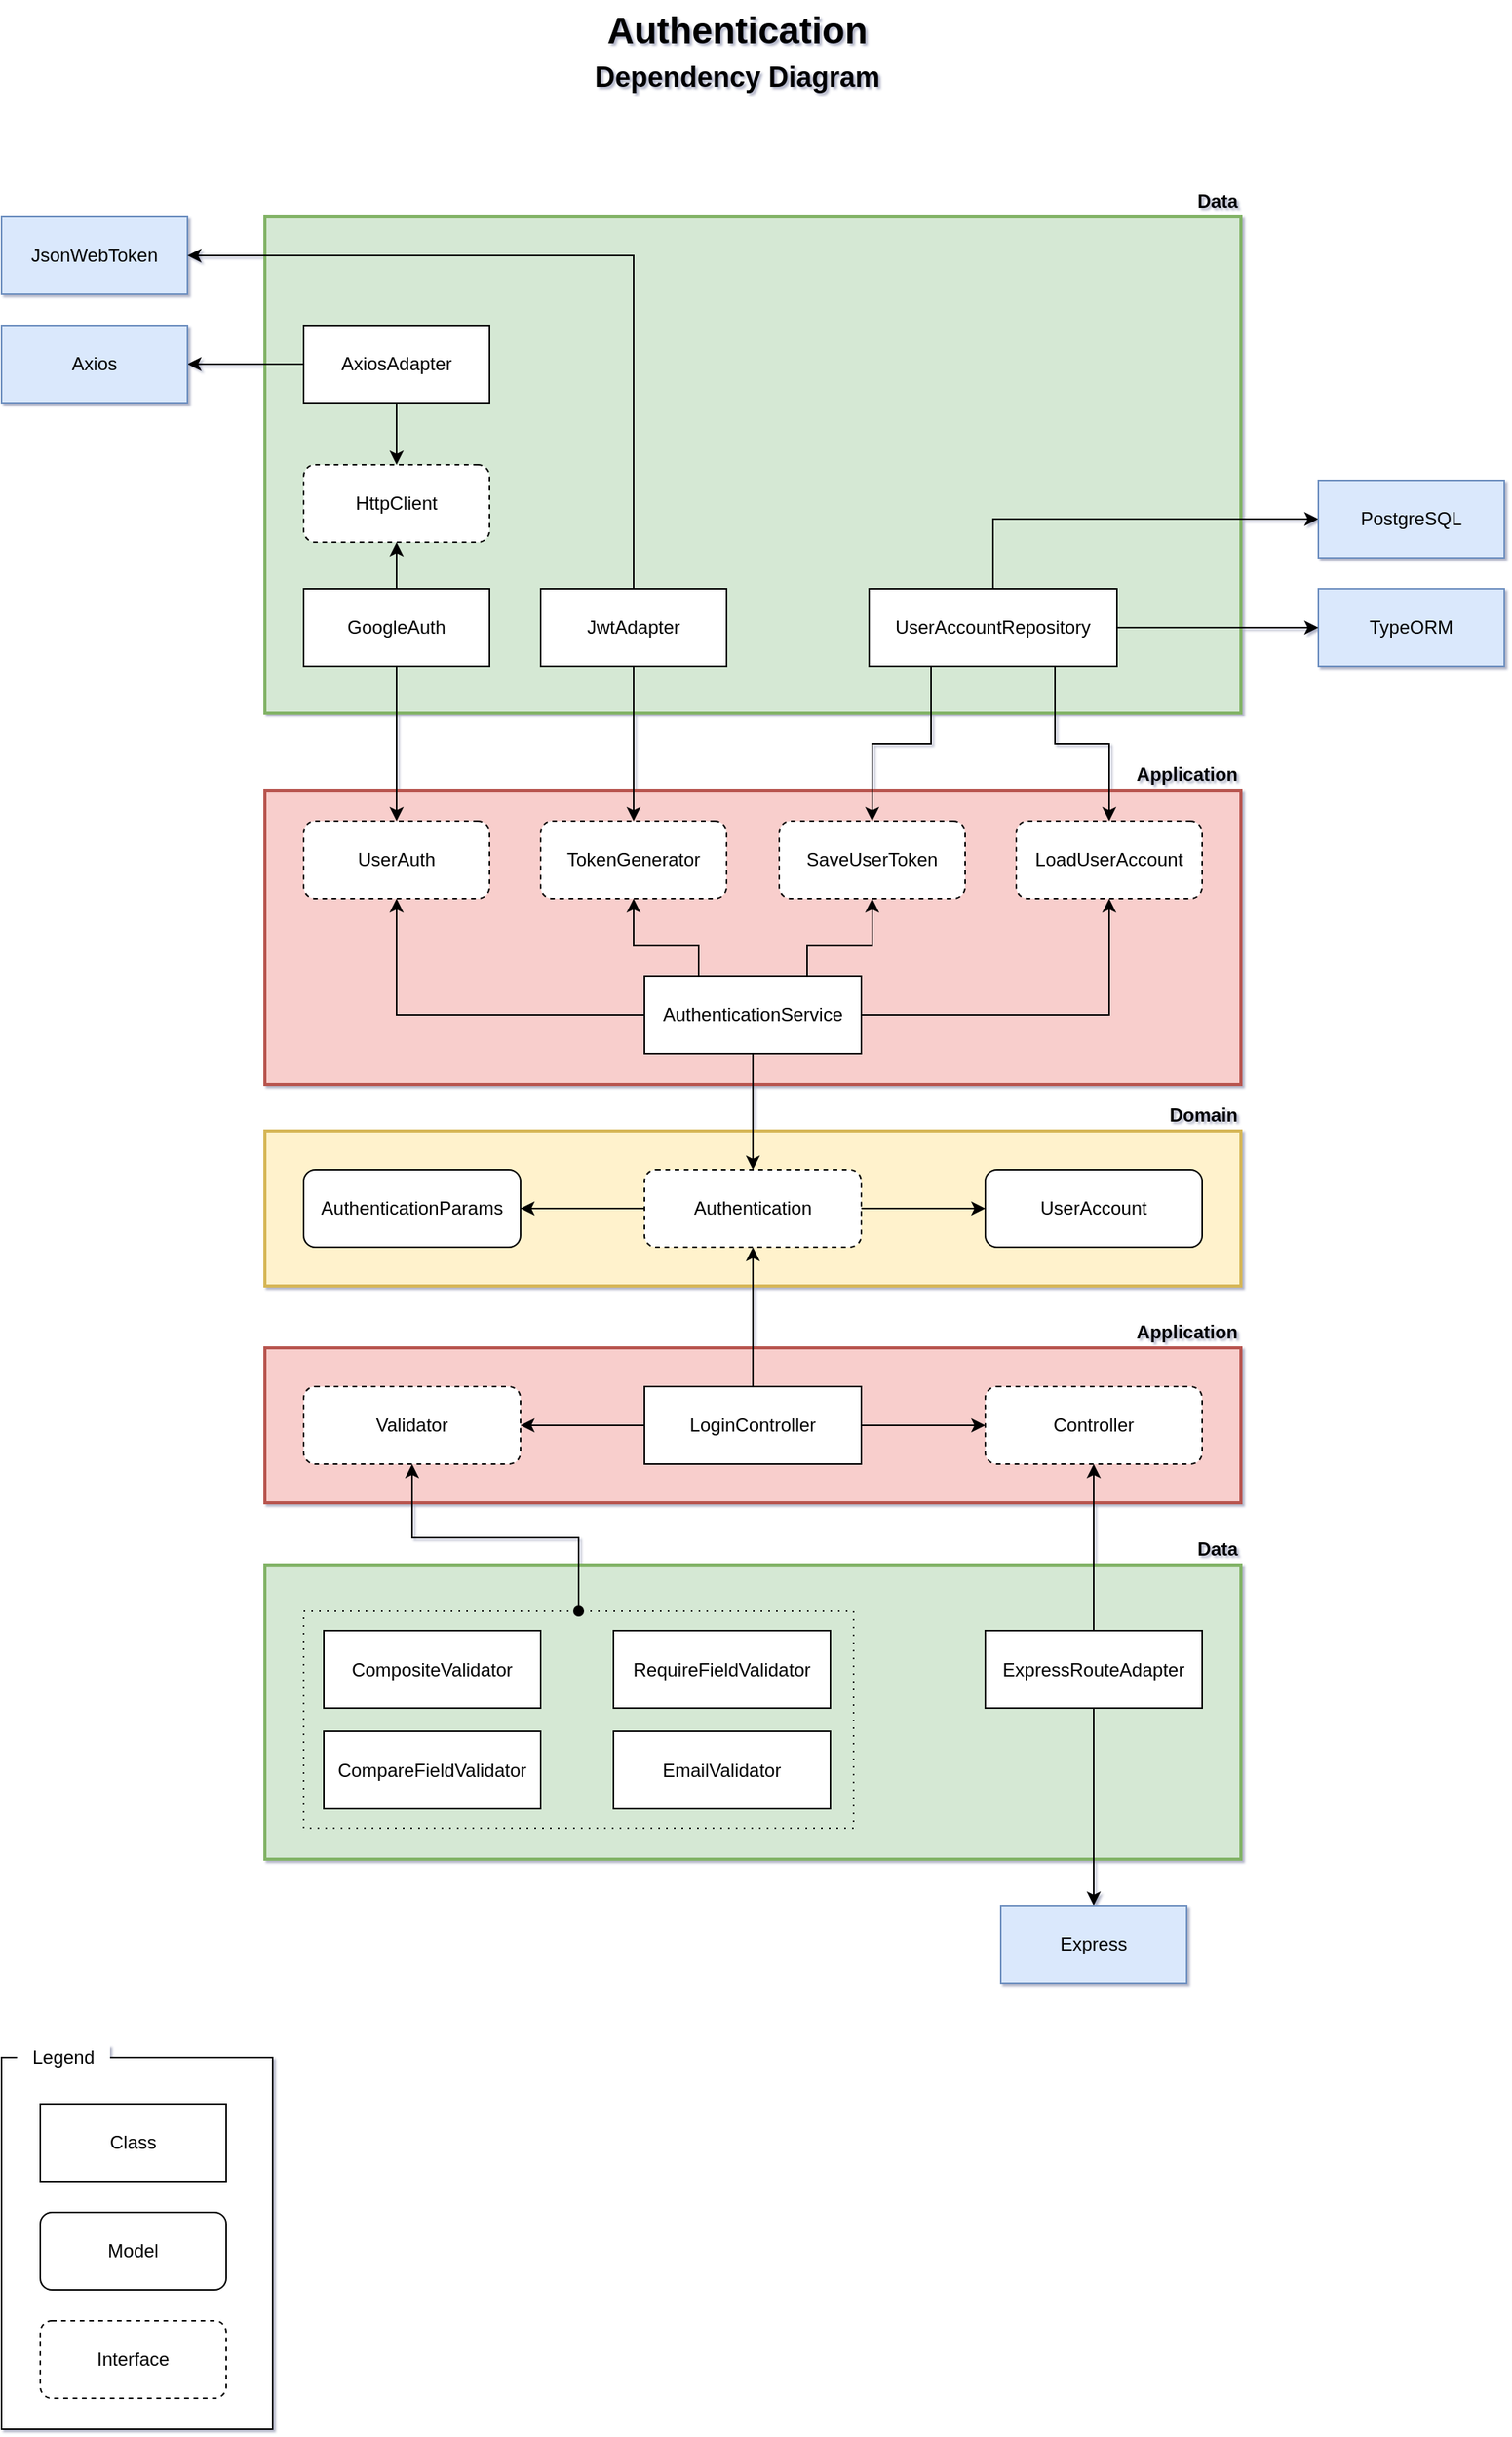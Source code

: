 <mxfile version="24.8.4" pages="2">
  <diagram name="authentication-clean" id="iyGZp5jmrZklqUcgRUE-">
    <mxGraphModel dx="1793" dy="983" grid="1" gridSize="10" guides="1" tooltips="1" connect="1" arrows="1" fold="1" page="1" pageScale="1" pageWidth="1169" pageHeight="1654" background="none" math="0" shadow="1">
      <root>
        <mxCell id="0" />
        <mxCell id="1" parent="0" />
        <mxCell id="52UlTI5E3R-9yA0iNUfM-1" value="" style="rounded=0;whiteSpace=wrap;html=1;strokeWidth=2;fillColor=#d5e8d4;strokeColor=#82b366;" vertex="1" parent="1">
          <mxGeometry x="280" y="1050" width="630" height="190" as="geometry" />
        </mxCell>
        <mxCell id="oHMy6-n7_zH8ps89INQ7-1" value="" style="rounded=0;whiteSpace=wrap;html=1;strokeWidth=2;fillColor=#f8cecc;strokeColor=#b85450;" parent="1" vertex="1">
          <mxGeometry x="280" y="550" width="630" height="190" as="geometry" />
        </mxCell>
        <mxCell id="yixODS26HITTkWKWrakN-14" value="" style="rounded=0;whiteSpace=wrap;html=1;strokeWidth=2;fillColor=#d5e8d4;strokeColor=#82b366;" parent="1" vertex="1">
          <mxGeometry x="280" y="180" width="630" height="320" as="geometry" />
        </mxCell>
        <mxCell id="gKhw4Je1qJ6hsbhi2J0A-1" value="" style="rounded=0;whiteSpace=wrap;html=1;strokeWidth=2;fillColor=#fff2cc;strokeColor=#d6b656;" parent="1" vertex="1">
          <mxGeometry x="280" y="770" width="630" height="100" as="geometry" />
        </mxCell>
        <mxCell id="gKhw4Je1qJ6hsbhi2J0A-14" style="edgeStyle=orthogonalEdgeStyle;rounded=0;orthogonalLoop=1;jettySize=auto;html=1;entryX=0;entryY=0.5;entryDx=0;entryDy=0;" parent="1" source="gKhw4Je1qJ6hsbhi2J0A-3" target="gKhw4Je1qJ6hsbhi2J0A-4" edge="1">
          <mxGeometry relative="1" as="geometry" />
        </mxCell>
        <mxCell id="gKhw4Je1qJ6hsbhi2J0A-15" style="edgeStyle=orthogonalEdgeStyle;rounded=0;orthogonalLoop=1;jettySize=auto;html=1;" parent="1" source="gKhw4Je1qJ6hsbhi2J0A-3" target="gKhw4Je1qJ6hsbhi2J0A-6" edge="1">
          <mxGeometry relative="1" as="geometry" />
        </mxCell>
        <mxCell id="gKhw4Je1qJ6hsbhi2J0A-3" value="Authentication" style="rounded=1;whiteSpace=wrap;html=1;dashed=1;" parent="1" vertex="1">
          <mxGeometry x="525" y="795" width="140" height="50" as="geometry" />
        </mxCell>
        <mxCell id="gKhw4Je1qJ6hsbhi2J0A-4" value="UserAccount" style="rounded=1;whiteSpace=wrap;html=1;glass=0;shadow=0;" parent="1" vertex="1">
          <mxGeometry x="745" y="795" width="140" height="50" as="geometry" />
        </mxCell>
        <mxCell id="gKhw4Je1qJ6hsbhi2J0A-6" value="AuthenticationParams" style="rounded=1;whiteSpace=wrap;html=1;glass=0;shadow=0;" parent="1" vertex="1">
          <mxGeometry x="305" y="795" width="140" height="50" as="geometry" />
        </mxCell>
        <mxCell id="gKhw4Je1qJ6hsbhi2J0A-7" value="" style="rounded=0;whiteSpace=wrap;html=1;strokeWidth=2;fillColor=#f8cecc;strokeColor=#b85450;fontSize=10;" parent="1" vertex="1">
          <mxGeometry x="280" y="910" width="630" height="100" as="geometry" />
        </mxCell>
        <mxCell id="gKhw4Je1qJ6hsbhi2J0A-10" value="Application" style="text;html=1;strokeColor=none;fillColor=none;align=right;verticalAlign=middle;whiteSpace=wrap;rounded=0;fontSize=12;fontStyle=1" parent="1" vertex="1">
          <mxGeometry x="750" y="890" width="160" height="20" as="geometry" />
        </mxCell>
        <mxCell id="gKhw4Je1qJ6hsbhi2J0A-17" style="edgeStyle=orthogonalEdgeStyle;rounded=0;orthogonalLoop=1;jettySize=auto;html=1;entryX=0;entryY=0.5;entryDx=0;entryDy=0;" parent="1" source="gKhw4Je1qJ6hsbhi2J0A-11" target="gKhw4Je1qJ6hsbhi2J0A-16" edge="1">
          <mxGeometry relative="1" as="geometry" />
        </mxCell>
        <mxCell id="gKhw4Je1qJ6hsbhi2J0A-19" style="edgeStyle=orthogonalEdgeStyle;rounded=0;orthogonalLoop=1;jettySize=auto;html=1;entryX=1;entryY=0.5;entryDx=0;entryDy=0;" parent="1" source="gKhw4Je1qJ6hsbhi2J0A-11" target="gKhw4Je1qJ6hsbhi2J0A-18" edge="1">
          <mxGeometry relative="1" as="geometry" />
        </mxCell>
        <mxCell id="LERfh-It_sYKTg9gHOGU-1" style="edgeStyle=orthogonalEdgeStyle;rounded=0;orthogonalLoop=1;jettySize=auto;html=1;entryX=0.5;entryY=1;entryDx=0;entryDy=0;" parent="1" source="gKhw4Je1qJ6hsbhi2J0A-11" target="gKhw4Je1qJ6hsbhi2J0A-3" edge="1">
          <mxGeometry relative="1" as="geometry" />
        </mxCell>
        <mxCell id="gKhw4Je1qJ6hsbhi2J0A-11" value="LoginController" style="rounded=0;whiteSpace=wrap;html=1;" parent="1" vertex="1">
          <mxGeometry x="525" y="935" width="140" height="50" as="geometry" />
        </mxCell>
        <mxCell id="gKhw4Je1qJ6hsbhi2J0A-16" value="Controller" style="rounded=1;whiteSpace=wrap;html=1;dashed=1;" parent="1" vertex="1">
          <mxGeometry x="745" y="935" width="140" height="50" as="geometry" />
        </mxCell>
        <mxCell id="gKhw4Je1qJ6hsbhi2J0A-18" value="Validator" style="rounded=1;whiteSpace=wrap;html=1;dashed=1;" parent="1" vertex="1">
          <mxGeometry x="305" y="935" width="140" height="50" as="geometry" />
        </mxCell>
        <mxCell id="LERfh-It_sYKTg9gHOGU-7" style="edgeStyle=orthogonalEdgeStyle;rounded=0;orthogonalLoop=1;jettySize=auto;html=1;entryX=0.5;entryY=0;entryDx=0;entryDy=0;" parent="1" source="LERfh-It_sYKTg9gHOGU-6" target="gKhw4Je1qJ6hsbhi2J0A-3" edge="1">
          <mxGeometry relative="1" as="geometry" />
        </mxCell>
        <mxCell id="LERfh-It_sYKTg9gHOGU-15" style="edgeStyle=orthogonalEdgeStyle;rounded=0;orthogonalLoop=1;jettySize=auto;html=1;entryX=0.5;entryY=1;entryDx=0;entryDy=0;exitX=0.25;exitY=0;exitDx=0;exitDy=0;exitPerimeter=0;" parent="1" source="LERfh-It_sYKTg9gHOGU-6" target="LERfh-It_sYKTg9gHOGU-11" edge="1">
          <mxGeometry relative="1" as="geometry">
            <Array as="points">
              <mxPoint x="578" y="670" />
              <mxPoint x="578" y="690" />
              <mxPoint x="560" y="690" />
              <mxPoint x="560" y="650" />
              <mxPoint x="518" y="650" />
            </Array>
          </mxGeometry>
        </mxCell>
        <mxCell id="LERfh-It_sYKTg9gHOGU-16" style="edgeStyle=orthogonalEdgeStyle;rounded=0;orthogonalLoop=1;jettySize=auto;html=1;entryX=0.5;entryY=1;entryDx=0;entryDy=0;exitX=0.75;exitY=0;exitDx=0;exitDy=0;exitPerimeter=0;" parent="1" source="LERfh-It_sYKTg9gHOGU-6" target="LERfh-It_sYKTg9gHOGU-12" edge="1">
          <mxGeometry relative="1" as="geometry">
            <Array as="points">
              <mxPoint x="630" y="650" />
              <mxPoint x="672" y="650" />
            </Array>
          </mxGeometry>
        </mxCell>
        <mxCell id="LERfh-It_sYKTg9gHOGU-17" style="edgeStyle=orthogonalEdgeStyle;rounded=0;orthogonalLoop=1;jettySize=auto;html=1;entryX=0.5;entryY=1;entryDx=0;entryDy=0;exitX=1;exitY=0.5;exitDx=0;exitDy=0;exitPerimeter=0;" parent="1" source="LERfh-It_sYKTg9gHOGU-6" target="LERfh-It_sYKTg9gHOGU-13" edge="1">
          <mxGeometry relative="1" as="geometry">
            <Array as="points">
              <mxPoint x="825" y="695" />
            </Array>
          </mxGeometry>
        </mxCell>
        <mxCell id="LERfh-It_sYKTg9gHOGU-49" style="edgeStyle=orthogonalEdgeStyle;rounded=0;orthogonalLoop=1;jettySize=auto;html=1;exitX=0;exitY=0.5;exitDx=0;exitDy=0;exitPerimeter=0;" parent="1" source="LERfh-It_sYKTg9gHOGU-6" target="LERfh-It_sYKTg9gHOGU-10" edge="1">
          <mxGeometry relative="1" as="geometry">
            <Array as="points">
              <mxPoint x="365" y="695" />
            </Array>
          </mxGeometry>
        </mxCell>
        <mxCell id="LERfh-It_sYKTg9gHOGU-6" value="AuthenticationService" style="rounded=0;whiteSpace=wrap;html=1;glass=0;shadow=0;points=[[0,0,0,0,0],[0,0.25,0,0,0],[0,0.5,0,0,0],[0,0.75,0,0,0],[0,1,0,0,0],[0.13,0,0,0,0],[0.25,0,0,0,0],[0.25,1,0,0,0],[0.38,0,0,0,0],[0.5,0,0,0,0],[0.5,1,0,0,0],[0.62,0,0,0,0],[0.75,0,0,0,0],[0.75,1,0,0,0],[0.88,0,0,0,0],[1,0,0,0,0],[1,0.25,0,0,0],[1,0.5,0,0,0],[1,0.75,0,0,0],[1,1,0,0,0]];" parent="1" vertex="1">
          <mxGeometry x="525" y="670" width="140" height="50" as="geometry" />
        </mxCell>
        <mxCell id="LERfh-It_sYKTg9gHOGU-10" value="UserAuth" style="rounded=1;whiteSpace=wrap;html=1;dashed=1;flipH=1;" parent="1" vertex="1">
          <mxGeometry x="305" y="570" width="120" height="50" as="geometry" />
        </mxCell>
        <mxCell id="LERfh-It_sYKTg9gHOGU-11" value="TokenGenerator" style="rounded=1;whiteSpace=wrap;html=1;dashed=1;flipH=1;" parent="1" vertex="1">
          <mxGeometry x="458" y="570" width="120" height="50" as="geometry" />
        </mxCell>
        <mxCell id="LERfh-It_sYKTg9gHOGU-12" value="SaveUserToken" style="rounded=1;whiteSpace=wrap;html=1;dashed=1;flipH=1;" parent="1" vertex="1">
          <mxGeometry x="612" y="570" width="120" height="50" as="geometry" />
        </mxCell>
        <mxCell id="LERfh-It_sYKTg9gHOGU-13" value="LoadUserAccount" style="rounded=1;whiteSpace=wrap;html=1;dashed=1;flipH=1;" parent="1" vertex="1">
          <mxGeometry x="765" y="570" width="120" height="50" as="geometry" />
        </mxCell>
        <mxCell id="LERfh-It_sYKTg9gHOGU-26" style="edgeStyle=orthogonalEdgeStyle;rounded=0;orthogonalLoop=1;jettySize=auto;html=1;exitX=0.5;exitY=1;exitDx=0;exitDy=0;exitPerimeter=0;" parent="1" source="u-mnAU9tdNBNZDLYJsx6-3" target="LERfh-It_sYKTg9gHOGU-11" edge="1">
          <mxGeometry relative="1" as="geometry">
            <mxPoint x="518" y="275" as="sourcePoint" />
          </mxGeometry>
        </mxCell>
        <mxCell id="LERfh-It_sYKTg9gHOGU-27" style="edgeStyle=orthogonalEdgeStyle;rounded=0;orthogonalLoop=1;jettySize=auto;html=1;exitX=0.25;exitY=1;exitDx=0;exitDy=0;exitPerimeter=0;" parent="1" source="u-mnAU9tdNBNZDLYJsx6-5" target="LERfh-It_sYKTg9gHOGU-12" edge="1">
          <mxGeometry relative="1" as="geometry">
            <mxPoint x="730" y="275" as="sourcePoint" />
          </mxGeometry>
        </mxCell>
        <mxCell id="LERfh-It_sYKTg9gHOGU-28" style="edgeStyle=orthogonalEdgeStyle;rounded=0;orthogonalLoop=1;jettySize=auto;html=1;exitX=0.75;exitY=1;exitDx=0;exitDy=0;exitPerimeter=0;" parent="1" source="u-mnAU9tdNBNZDLYJsx6-5" target="LERfh-It_sYKTg9gHOGU-13" edge="1">
          <mxGeometry relative="1" as="geometry">
            <mxPoint x="790" y="270" as="sourcePoint" />
          </mxGeometry>
        </mxCell>
        <mxCell id="LERfh-It_sYKTg9gHOGU-40" style="edgeStyle=orthogonalEdgeStyle;rounded=0;orthogonalLoop=1;jettySize=auto;html=1;entryX=0;entryY=0.5;entryDx=0;entryDy=0;exitX=0.5;exitY=0;exitDx=0;exitDy=0;exitPerimeter=0;" parent="1" source="u-mnAU9tdNBNZDLYJsx6-5" target="LERfh-It_sYKTg9gHOGU-37" edge="1">
          <mxGeometry relative="1" as="geometry">
            <mxPoint x="750" y="200" as="sourcePoint" />
          </mxGeometry>
        </mxCell>
        <mxCell id="LERfh-It_sYKTg9gHOGU-25" style="edgeStyle=orthogonalEdgeStyle;rounded=0;orthogonalLoop=1;jettySize=auto;html=1;entryX=0.5;entryY=0;entryDx=0;entryDy=0;exitX=0.5;exitY=1;exitDx=0;exitDy=0;exitPerimeter=0;" parent="1" source="u-mnAU9tdNBNZDLYJsx6-2" target="LERfh-It_sYKTg9gHOGU-10" edge="1">
          <mxGeometry relative="1" as="geometry">
            <mxPoint x="365" y="275" as="sourcePoint" />
          </mxGeometry>
        </mxCell>
        <mxCell id="LERfh-It_sYKTg9gHOGU-30" style="edgeStyle=orthogonalEdgeStyle;rounded=0;orthogonalLoop=1;jettySize=auto;html=1;entryX=0.5;entryY=1;entryDx=0;entryDy=0;exitX=0.5;exitY=0;exitDx=0;exitDy=0;exitPerimeter=0;" parent="1" source="u-mnAU9tdNBNZDLYJsx6-2" target="LERfh-It_sYKTg9gHOGU-29" edge="1">
          <mxGeometry relative="1" as="geometry">
            <mxPoint x="365" y="225" as="sourcePoint" />
          </mxGeometry>
        </mxCell>
        <mxCell id="LERfh-It_sYKTg9gHOGU-29" value="HttpClient" style="rounded=1;whiteSpace=wrap;html=1;dashed=1;flipH=1;" parent="1" vertex="1">
          <mxGeometry x="305" y="340" width="120" height="50" as="geometry" />
        </mxCell>
        <mxCell id="LERfh-It_sYKTg9gHOGU-32" style="edgeStyle=orthogonalEdgeStyle;rounded=0;orthogonalLoop=1;jettySize=auto;html=1;exitX=0.5;exitY=1;exitDx=0;exitDy=0;exitPerimeter=0;" parent="1" source="u-mnAU9tdNBNZDLYJsx6-1" target="LERfh-It_sYKTg9gHOGU-29" edge="1">
          <mxGeometry relative="1" as="geometry">
            <mxPoint x="365" y="90" as="sourcePoint" />
          </mxGeometry>
        </mxCell>
        <mxCell id="LERfh-It_sYKTg9gHOGU-34" style="edgeStyle=orthogonalEdgeStyle;rounded=0;orthogonalLoop=1;jettySize=auto;html=1;entryX=1;entryY=0.5;entryDx=0;entryDy=0;exitX=0;exitY=0.5;exitDx=0;exitDy=0;exitPerimeter=0;" parent="1" source="u-mnAU9tdNBNZDLYJsx6-1" target="LERfh-It_sYKTg9gHOGU-33" edge="1">
          <mxGeometry relative="1" as="geometry">
            <mxPoint x="300" y="65" as="sourcePoint" />
            <Array as="points">
              <mxPoint x="240" y="275" />
              <mxPoint x="240" y="275" />
            </Array>
          </mxGeometry>
        </mxCell>
        <mxCell id="LERfh-It_sYKTg9gHOGU-33" value="Axios" style="rounded=0;whiteSpace=wrap;html=1;glass=0;shadow=0;fillColor=#dae8fc;strokeColor=#6c8ebf;" parent="1" vertex="1">
          <mxGeometry x="110" y="250" width="120" height="50" as="geometry" />
        </mxCell>
        <mxCell id="LERfh-It_sYKTg9gHOGU-35" value="TypeORM" style="rounded=0;whiteSpace=wrap;html=1;glass=0;shadow=0;fillColor=#dae8fc;strokeColor=#6c8ebf;" parent="1" vertex="1">
          <mxGeometry x="960" y="420" width="120" height="50" as="geometry" />
        </mxCell>
        <mxCell id="LERfh-It_sYKTg9gHOGU-36" value="JsonWebToken" style="rounded=0;whiteSpace=wrap;html=1;glass=0;shadow=0;fillColor=#dae8fc;strokeColor=#6c8ebf;" parent="1" vertex="1">
          <mxGeometry x="110" y="180" width="120" height="50" as="geometry" />
        </mxCell>
        <mxCell id="LERfh-It_sYKTg9gHOGU-37" value="PostgreSQL" style="rounded=0;whiteSpace=wrap;html=1;glass=0;shadow=0;fillColor=#dae8fc;strokeColor=#6c8ebf;" parent="1" vertex="1">
          <mxGeometry x="960" y="350" width="120" height="50" as="geometry" />
        </mxCell>
        <mxCell id="LERfh-It_sYKTg9gHOGU-63" style="edgeStyle=orthogonalEdgeStyle;rounded=0;orthogonalLoop=1;jettySize=auto;html=1;entryX=0.5;entryY=1;entryDx=0;entryDy=0;" parent="1" source="LERfh-It_sYKTg9gHOGU-57" target="gKhw4Je1qJ6hsbhi2J0A-16" edge="1">
          <mxGeometry relative="1" as="geometry" />
        </mxCell>
        <mxCell id="LERfh-It_sYKTg9gHOGU-64" style="edgeStyle=orthogonalEdgeStyle;rounded=0;orthogonalLoop=1;jettySize=auto;html=1;" parent="1" source="LERfh-It_sYKTg9gHOGU-57" target="LERfh-It_sYKTg9gHOGU-61" edge="1">
          <mxGeometry relative="1" as="geometry" />
        </mxCell>
        <mxCell id="LERfh-It_sYKTg9gHOGU-57" value="ExpressRouteAdapter" style="rounded=0;whiteSpace=wrap;html=1;flipH=1;" parent="1" vertex="1">
          <mxGeometry x="745" y="1092.5" width="140" height="50" as="geometry" />
        </mxCell>
        <mxCell id="LERfh-It_sYKTg9gHOGU-61" value="Express" style="rounded=0;whiteSpace=wrap;html=1;glass=0;shadow=0;fillColor=#dae8fc;strokeColor=#6c8ebf;" parent="1" vertex="1">
          <mxGeometry x="755" y="1270" width="120" height="50" as="geometry" />
        </mxCell>
        <mxCell id="LERfh-It_sYKTg9gHOGU-66" value="Authentication" style="text;html=1;strokeColor=none;fillColor=none;align=center;verticalAlign=middle;whiteSpace=wrap;rounded=0;fontSize=24;fontStyle=1" parent="1" vertex="1">
          <mxGeometry x="360" y="40" width="450" height="40" as="geometry" />
        </mxCell>
        <mxCell id="LERfh-It_sYKTg9gHOGU-67" value="Dependency Diagram" style="text;html=1;strokeColor=none;fillColor=none;align=center;verticalAlign=middle;whiteSpace=wrap;rounded=0;fontSize=18;fontStyle=1" parent="1" vertex="1">
          <mxGeometry x="365" y="70" width="440" height="40" as="geometry" />
        </mxCell>
        <mxCell id="u-mnAU9tdNBNZDLYJsx6-1" value="AxiosAdapter" style="rounded=0;whiteSpace=wrap;html=1;glass=0;shadow=0;points=[[0,0,0,0,0],[0,0.25,0,0,0],[0,0.5,0,0,0],[0,0.75,0,0,0],[0,1,0,0,0],[0.13,0,0,0,0],[0.25,0,0,0,0],[0.25,1,0,0,0],[0.38,0,0,0,0],[0.5,0,0,0,0],[0.5,1,0,0,0],[0.62,0,0,0,0],[0.75,0,0,0,0],[0.75,1,0,0,0],[0.88,0,0,0,0],[1,0,0,0,0],[1,0.25,0,0,0],[1,0.5,0,0,0],[1,0.75,0,0,0],[1,1,0,0,0]];" parent="1" vertex="1">
          <mxGeometry x="305" y="250" width="120" height="50" as="geometry" />
        </mxCell>
        <mxCell id="u-mnAU9tdNBNZDLYJsx6-2" value="GoogleAuth" style="rounded=0;whiteSpace=wrap;html=1;glass=0;shadow=0;points=[[0,0,0,0,0],[0,0.25,0,0,0],[0,0.5,0,0,0],[0,0.75,0,0,0],[0,1,0,0,0],[0.13,0,0,0,0],[0.25,0,0,0,0],[0.25,1,0,0,0],[0.38,0,0,0,0],[0.5,0,0,0,0],[0.5,1,0,0,0],[0.62,0,0,0,0],[0.75,0,0,0,0],[0.75,1,0,0,0],[0.88,0,0,0,0],[1,0,0,0,0],[1,0.25,0,0,0],[1,0.5,0,0,0],[1,0.75,0,0,0],[1,1,0,0,0]];" parent="1" vertex="1">
          <mxGeometry x="305" y="420" width="120" height="50" as="geometry" />
        </mxCell>
        <mxCell id="u-mnAU9tdNBNZDLYJsx6-3" value="JwtAdapter" style="rounded=0;whiteSpace=wrap;html=1;glass=0;shadow=0;points=[[0,0,0,0,0],[0,0.25,0,0,0],[0,0.5,0,0,0],[0,0.75,0,0,0],[0,1,0,0,0],[0.13,0,0,0,0],[0.25,0,0,0,0],[0.25,1,0,0,0],[0.38,0,0,0,0],[0.5,0,0,0,0],[0.5,1,0,0,0],[0.62,0,0,0,0],[0.75,0,0,0,0],[0.75,1,0,0,0],[0.88,0,0,0,0],[1,0,0,0,0],[1,0.25,0,0,0],[1,0.5,0,0,0],[1,0.75,0,0,0],[1,1,0,0,0]];" parent="1" vertex="1">
          <mxGeometry x="458" y="420" width="120" height="50" as="geometry" />
        </mxCell>
        <mxCell id="u-mnAU9tdNBNZDLYJsx6-5" value="UserAccountRepository" style="rounded=0;whiteSpace=wrap;html=1;glass=0;shadow=0;points=[[0,0,0,0,0],[0,0.25,0,0,0],[0,0.5,0,0,0],[0,0.75,0,0,0],[0,1,0,0,0],[0.13,0,0,0,0],[0.25,0,0,0,0],[0.25,1,0,0,0],[0.38,0,0,0,0],[0.5,0,0,0,0],[0.5,1,0,0,0],[0.62,0,0,0,0],[0.75,0,0,0,0],[0.75,1,0,0,0],[0.88,0,0,0,0],[1,0,0,0,0],[1,0.25,0,0,0],[1,0.5,0,0,0],[1,0.75,0,0,0],[1,1,0,0,0]];" parent="1" vertex="1">
          <mxGeometry x="670" y="420" width="160" height="50" as="geometry" />
        </mxCell>
        <mxCell id="yixODS26HITTkWKWrakN-15" value="Data" style="text;html=1;strokeColor=none;fillColor=none;align=right;verticalAlign=middle;whiteSpace=wrap;rounded=0;fontSize=12;fontStyle=1" parent="1" vertex="1">
          <mxGeometry x="790" y="160" width="120" height="20" as="geometry" />
        </mxCell>
        <mxCell id="yixODS26HITTkWKWrakN-20" style="edgeStyle=orthogonalEdgeStyle;rounded=0;orthogonalLoop=1;jettySize=auto;html=1;entryX=0;entryY=0.5;entryDx=0;entryDy=0;exitX=1;exitY=0.5;exitDx=0;exitDy=0;exitPerimeter=0;" parent="1" source="u-mnAU9tdNBNZDLYJsx6-5" target="LERfh-It_sYKTg9gHOGU-35" edge="1">
          <mxGeometry relative="1" as="geometry" />
        </mxCell>
        <mxCell id="LERfh-It_sYKTg9gHOGU-41" style="edgeStyle=orthogonalEdgeStyle;rounded=0;orthogonalLoop=1;jettySize=auto;html=1;entryX=1;entryY=0.5;entryDx=0;entryDy=0;strokeColor=#000000;jumpStyle=arc;jumpSize=12;" parent="1" source="u-mnAU9tdNBNZDLYJsx6-3" target="LERfh-It_sYKTg9gHOGU-36" edge="1">
          <mxGeometry relative="1" as="geometry">
            <mxPoint x="518" y="220" as="sourcePoint" />
            <Array as="points">
              <mxPoint x="518" y="205" />
            </Array>
          </mxGeometry>
        </mxCell>
        <mxCell id="VL5IiNYUH518O3JI_6xb-4" value="Domain" style="text;html=1;strokeColor=none;fillColor=none;align=right;verticalAlign=middle;whiteSpace=wrap;rounded=0;fontSize=12;fontStyle=1" parent="1" vertex="1">
          <mxGeometry x="840" y="750" width="70" height="20" as="geometry" />
        </mxCell>
        <mxCell id="oHMy6-n7_zH8ps89INQ7-2" value="Application" style="text;html=1;strokeColor=none;fillColor=none;align=right;verticalAlign=middle;whiteSpace=wrap;rounded=0;fontSize=12;fontStyle=1" parent="1" vertex="1">
          <mxGeometry x="840" y="530" width="70" height="20" as="geometry" />
        </mxCell>
        <mxCell id="52UlTI5E3R-9yA0iNUfM-5" value="" style="rounded=0;whiteSpace=wrap;html=1;fillColor=#d5e8d4;strokeColor=#000000;dashed=1;dashPattern=1 4;" vertex="1" parent="1">
          <mxGeometry x="305" y="1080" width="355" height="140" as="geometry" />
        </mxCell>
        <mxCell id="52UlTI5E3R-9yA0iNUfM-2" value="Data" style="text;html=1;strokeColor=none;fillColor=none;align=right;verticalAlign=middle;whiteSpace=wrap;rounded=0;fontSize=12;fontStyle=1" vertex="1" parent="1">
          <mxGeometry x="850" y="1030" width="60" height="20" as="geometry" />
        </mxCell>
        <mxCell id="LERfh-It_sYKTg9gHOGU-46" value="RequireFieldValidator" style="rounded=0;whiteSpace=wrap;html=1;flipH=0;" parent="1" vertex="1">
          <mxGeometry x="505" y="1092.5" width="140" height="50" as="geometry" />
        </mxCell>
        <mxCell id="LERfh-It_sYKTg9gHOGU-47" value="EmailValidator" style="rounded=0;whiteSpace=wrap;html=1;glass=0;shadow=0;flipH=0;" parent="1" vertex="1">
          <mxGeometry x="505" y="1157.5" width="140" height="50" as="geometry" />
        </mxCell>
        <mxCell id="LERfh-It_sYKTg9gHOGU-48" value="CompositeValidator" style="rounded=0;whiteSpace=wrap;html=1;glass=0;shadow=0;flipH=0;" parent="1" vertex="1">
          <mxGeometry x="318" y="1092.5" width="140" height="50" as="geometry" />
        </mxCell>
        <mxCell id="LERfh-It_sYKTg9gHOGU-50" value="CompareFieldValidator" style="rounded=0;whiteSpace=wrap;html=1;flipH=0;" parent="1" vertex="1">
          <mxGeometry x="318" y="1157.5" width="140" height="50" as="geometry" />
        </mxCell>
        <mxCell id="52UlTI5E3R-9yA0iNUfM-6" value="" style="endArrow=classic;html=1;rounded=0;startArrow=oval;startFill=1;exitX=0.5;exitY=0;exitDx=0;exitDy=0;entryX=0.5;entryY=1;entryDx=0;entryDy=0;edgeStyle=orthogonalEdgeStyle;" edge="1" parent="1" source="52UlTI5E3R-9yA0iNUfM-5" target="gKhw4Je1qJ6hsbhi2J0A-18">
          <mxGeometry width="50" height="50" relative="1" as="geometry">
            <mxPoint x="370" y="1060" as="sourcePoint" />
            <mxPoint x="420" y="1010" as="targetPoint" />
          </mxGeometry>
        </mxCell>
        <mxCell id="52UlTI5E3R-9yA0iNUfM-9" value="" style="group" vertex="1" connectable="0" parent="1">
          <mxGeometry x="110" y="1360" width="175" height="248" as="geometry" />
        </mxCell>
        <mxCell id="52UlTI5E3R-9yA0iNUfM-7" value="" style="rounded=0;whiteSpace=wrap;html=1;fillColor=default;" vertex="1" parent="52UlTI5E3R-9yA0iNUfM-9">
          <mxGeometry y="8" width="175" height="240" as="geometry" />
        </mxCell>
        <mxCell id="VL5IiNYUH518O3JI_6xb-1" value="Class" style="rounded=0;whiteSpace=wrap;html=1;" parent="52UlTI5E3R-9yA0iNUfM-9" vertex="1">
          <mxGeometry x="25" y="38" width="120" height="50" as="geometry" />
        </mxCell>
        <mxCell id="VL5IiNYUH518O3JI_6xb-2" value="Interface" style="rounded=1;whiteSpace=wrap;html=1;dashed=1;" parent="52UlTI5E3R-9yA0iNUfM-9" vertex="1">
          <mxGeometry x="25" y="178" width="120" height="50" as="geometry" />
        </mxCell>
        <mxCell id="VL5IiNYUH518O3JI_6xb-3" value="Model" style="rounded=1;whiteSpace=wrap;html=1;" parent="52UlTI5E3R-9yA0iNUfM-9" vertex="1">
          <mxGeometry x="25" y="108" width="120" height="50" as="geometry" />
        </mxCell>
        <mxCell id="52UlTI5E3R-9yA0iNUfM-8" value="Legend" style="text;html=1;align=center;verticalAlign=middle;whiteSpace=wrap;rounded=0;fillColor=default;" vertex="1" parent="52UlTI5E3R-9yA0iNUfM-9">
          <mxGeometry x="10" width="60" height="15" as="geometry" />
        </mxCell>
      </root>
    </mxGraphModel>
  </diagram>
  <diagram id="Zeoq3ZZSqGkqOkcltvpw" name="authentication-god">
    <mxGraphModel dx="989" dy="542" grid="1" gridSize="10" guides="1" tooltips="1" connect="1" arrows="1" fold="1" page="1" pageScale="1" pageWidth="827" pageHeight="1169" math="0" shadow="0">
      <root>
        <mxCell id="0" />
        <mxCell id="1" parent="0" />
        <mxCell id="nM4a97hjozcDn9h4lvqD-3" style="edgeStyle=orthogonalEdgeStyle;rounded=0;orthogonalLoop=1;jettySize=auto;html=1;entryX=0;entryY=0.5;entryDx=0;entryDy=0;" parent="1" source="xNW65Rr984697UTVg8mo-1" target="xNW65Rr984697UTVg8mo-3" edge="1">
          <mxGeometry relative="1" as="geometry" />
        </mxCell>
        <mxCell id="nM4a97hjozcDn9h4lvqD-6" style="edgeStyle=orthogonalEdgeStyle;rounded=0;orthogonalLoop=1;jettySize=auto;html=1;entryX=0;entryY=0.5;entryDx=0;entryDy=0;exitX=0.75;exitY=0;exitDx=0;exitDy=0;" parent="1" source="xNW65Rr984697UTVg8mo-1" target="xNW65Rr984697UTVg8mo-2" edge="1">
          <mxGeometry relative="1" as="geometry" />
        </mxCell>
        <mxCell id="nM4a97hjozcDn9h4lvqD-7" value="" style="edgeStyle=orthogonalEdgeStyle;rounded=0;orthogonalLoop=1;jettySize=auto;html=1;" parent="1" source="xNW65Rr984697UTVg8mo-1" target="nM4a97hjozcDn9h4lvqD-1" edge="1">
          <mxGeometry relative="1" as="geometry" />
        </mxCell>
        <mxCell id="nM4a97hjozcDn9h4lvqD-8" style="edgeStyle=orthogonalEdgeStyle;rounded=0;orthogonalLoop=1;jettySize=auto;html=1;entryX=1;entryY=0.5;entryDx=0;entryDy=0;exitX=0.25;exitY=0;exitDx=0;exitDy=0;" parent="1" source="xNW65Rr984697UTVg8mo-1" target="xNW65Rr984697UTVg8mo-10" edge="1">
          <mxGeometry relative="1" as="geometry" />
        </mxCell>
        <mxCell id="nM4a97hjozcDn9h4lvqD-9" style="edgeStyle=orthogonalEdgeStyle;rounded=0;orthogonalLoop=1;jettySize=auto;html=1;entryX=1;entryY=0.5;entryDx=0;entryDy=0;" parent="1" source="xNW65Rr984697UTVg8mo-1" target="xNW65Rr984697UTVg8mo-9" edge="1">
          <mxGeometry relative="1" as="geometry" />
        </mxCell>
        <mxCell id="nM4a97hjozcDn9h4lvqD-10" style="edgeStyle=orthogonalEdgeStyle;rounded=0;orthogonalLoop=1;jettySize=auto;html=1;entryX=1;entryY=0.5;entryDx=0;entryDy=0;exitX=0.25;exitY=1;exitDx=0;exitDy=0;" parent="1" source="xNW65Rr984697UTVg8mo-1" target="xNW65Rr984697UTVg8mo-5" edge="1">
          <mxGeometry relative="1" as="geometry" />
        </mxCell>
        <mxCell id="nM4a97hjozcDn9h4lvqD-11" style="edgeStyle=orthogonalEdgeStyle;rounded=0;orthogonalLoop=1;jettySize=auto;html=1;entryX=0;entryY=0.5;entryDx=0;entryDy=0;exitX=0.75;exitY=1;exitDx=0;exitDy=0;" parent="1" source="xNW65Rr984697UTVg8mo-1" target="xNW65Rr984697UTVg8mo-6" edge="1">
          <mxGeometry relative="1" as="geometry" />
        </mxCell>
        <mxCell id="nM4a97hjozcDn9h4lvqD-13" style="edgeStyle=orthogonalEdgeStyle;rounded=0;orthogonalLoop=1;jettySize=auto;html=1;exitX=0.634;exitY=0.978;exitDx=0;exitDy=0;exitPerimeter=0;" parent="1" source="xNW65Rr984697UTVg8mo-1" target="xNW65Rr984697UTVg8mo-7" edge="1">
          <mxGeometry relative="1" as="geometry">
            <mxPoint x="404" y="401" as="sourcePoint" />
            <Array as="points">
              <mxPoint x="434" y="480" />
              <mxPoint x="483" y="480" />
            </Array>
          </mxGeometry>
        </mxCell>
        <mxCell id="xNW65Rr984697UTVg8mo-1" value="Login" style="rounded=0;whiteSpace=wrap;html=1;fillColor=#d5e8d4;strokeColor=#82b366;fontStyle=1" parent="1" vertex="1">
          <mxGeometry x="358" y="360" width="120" height="40" as="geometry" />
        </mxCell>
        <mxCell id="xNW65Rr984697UTVg8mo-2" value="Validate&lt;div&gt;E-mail&lt;/div&gt;" style="ellipse;whiteSpace=wrap;html=1;fillColor=#ffe6cc;strokeColor=#d79b00;fontStyle=1" parent="1" vertex="1">
          <mxGeometry x="494" y="270" width="100" height="60" as="geometry" />
        </mxCell>
        <mxCell id="xNW65Rr984697UTVg8mo-3" value="Validate&lt;div&gt;Password&lt;/div&gt;" style="ellipse;whiteSpace=wrap;html=1;fillColor=#ffe6cc;strokeColor=#d79b00;fontStyle=1" parent="1" vertex="1">
          <mxGeometry x="534" y="350" width="100" height="60" as="geometry" />
        </mxCell>
        <mxCell id="xNW65Rr984697UTVg8mo-5" value="Load&lt;div&gt;User&amp;nbsp;&lt;span style=&quot;background-color: initial;&quot;&gt;Account&lt;/span&gt;&lt;/div&gt;" style="ellipse;whiteSpace=wrap;html=1;fillColor=#ffe6cc;strokeColor=#d79b00;fontStyle=1" parent="1" vertex="1">
          <mxGeometry x="224" y="430" width="100" height="60" as="geometry" />
        </mxCell>
        <mxCell id="xNW65Rr984697UTVg8mo-6" value="Handle&amp;nbsp;&lt;div&gt;Google API&lt;div&gt;Response&lt;/div&gt;&lt;/div&gt;" style="ellipse;whiteSpace=wrap;html=1;fillColor=#ffe6cc;strokeColor=#d79b00;fontStyle=1" parent="1" vertex="1">
          <mxGeometry x="494" y="430" width="100" height="60" as="geometry" />
        </mxCell>
        <mxCell id="xNW65Rr984697UTVg8mo-7" value="Handle&amp;nbsp;&lt;div&gt;Google API&lt;div&gt;Errors&lt;/div&gt;&lt;/div&gt;" style="ellipse;whiteSpace=wrap;html=1;fillColor=#ffe6cc;strokeColor=#d79b00;fontStyle=1" parent="1" vertex="1">
          <mxGeometry x="433" y="520" width="100" height="60" as="geometry" />
        </mxCell>
        <mxCell id="xNW65Rr984697UTVg8mo-8" value="Apply&lt;br&gt;Business&lt;div&gt;Rules&lt;/div&gt;" style="ellipse;whiteSpace=wrap;html=1;fillColor=#ffe6cc;strokeColor=#d79b00;fontStyle=1" parent="1" vertex="1">
          <mxGeometry x="303" y="520" width="100" height="60" as="geometry" />
        </mxCell>
        <mxCell id="xNW65Rr984697UTVg8mo-9" value="Generate&lt;div&gt;Access Token&lt;/div&gt;" style="ellipse;whiteSpace=wrap;html=1;fillColor=#ffe6cc;strokeColor=#d79b00;fontStyle=1" parent="1" vertex="1">
          <mxGeometry x="194" y="350" width="100" height="60" as="geometry" />
        </mxCell>
        <mxCell id="xNW65Rr984697UTVg8mo-10" value="Save&amp;nbsp;&lt;div&gt;&lt;span style=&quot;background-color: initial;&quot;&gt;User Access Token&lt;/span&gt;&lt;/div&gt;" style="ellipse;whiteSpace=wrap;html=1;fillColor=#ffe6cc;strokeColor=#d79b00;fontStyle=1" parent="1" vertex="1">
          <mxGeometry x="233" y="270" width="100" height="60" as="geometry" />
        </mxCell>
        <mxCell id="nM4a97hjozcDn9h4lvqD-1" value="Handle&lt;div&gt;Http Request&lt;/div&gt;" style="ellipse;whiteSpace=wrap;html=1;fillColor=#ffe6cc;strokeColor=#d79b00;fontStyle=1" parent="1" vertex="1">
          <mxGeometry x="368" y="210" width="100" height="60" as="geometry" />
        </mxCell>
        <mxCell id="nM4a97hjozcDn9h4lvqD-14" style="edgeStyle=orthogonalEdgeStyle;rounded=0;orthogonalLoop=1;jettySize=auto;html=1;entryX=0.514;entryY=0.001;entryDx=0;entryDy=0;entryPerimeter=0;" parent="1" source="xNW65Rr984697UTVg8mo-1" target="xNW65Rr984697UTVg8mo-8" edge="1">
          <mxGeometry relative="1" as="geometry">
            <Array as="points">
              <mxPoint x="404" y="480" />
              <mxPoint x="354" y="480" />
            </Array>
          </mxGeometry>
        </mxCell>
        <mxCell id="nM4a97hjozcDn9h4lvqD-15" value="User Login with Google Authentication&lt;div style=&quot;font-size: 18px;&quot;&gt;Use Case&lt;/div&gt;" style="text;html=1;align=center;verticalAlign=middle;whiteSpace=wrap;rounded=0;fontStyle=1;fontSize=18;" parent="1" vertex="1">
          <mxGeometry x="237" y="90" width="362" height="50" as="geometry" />
        </mxCell>
      </root>
    </mxGraphModel>
  </diagram>
</mxfile>
